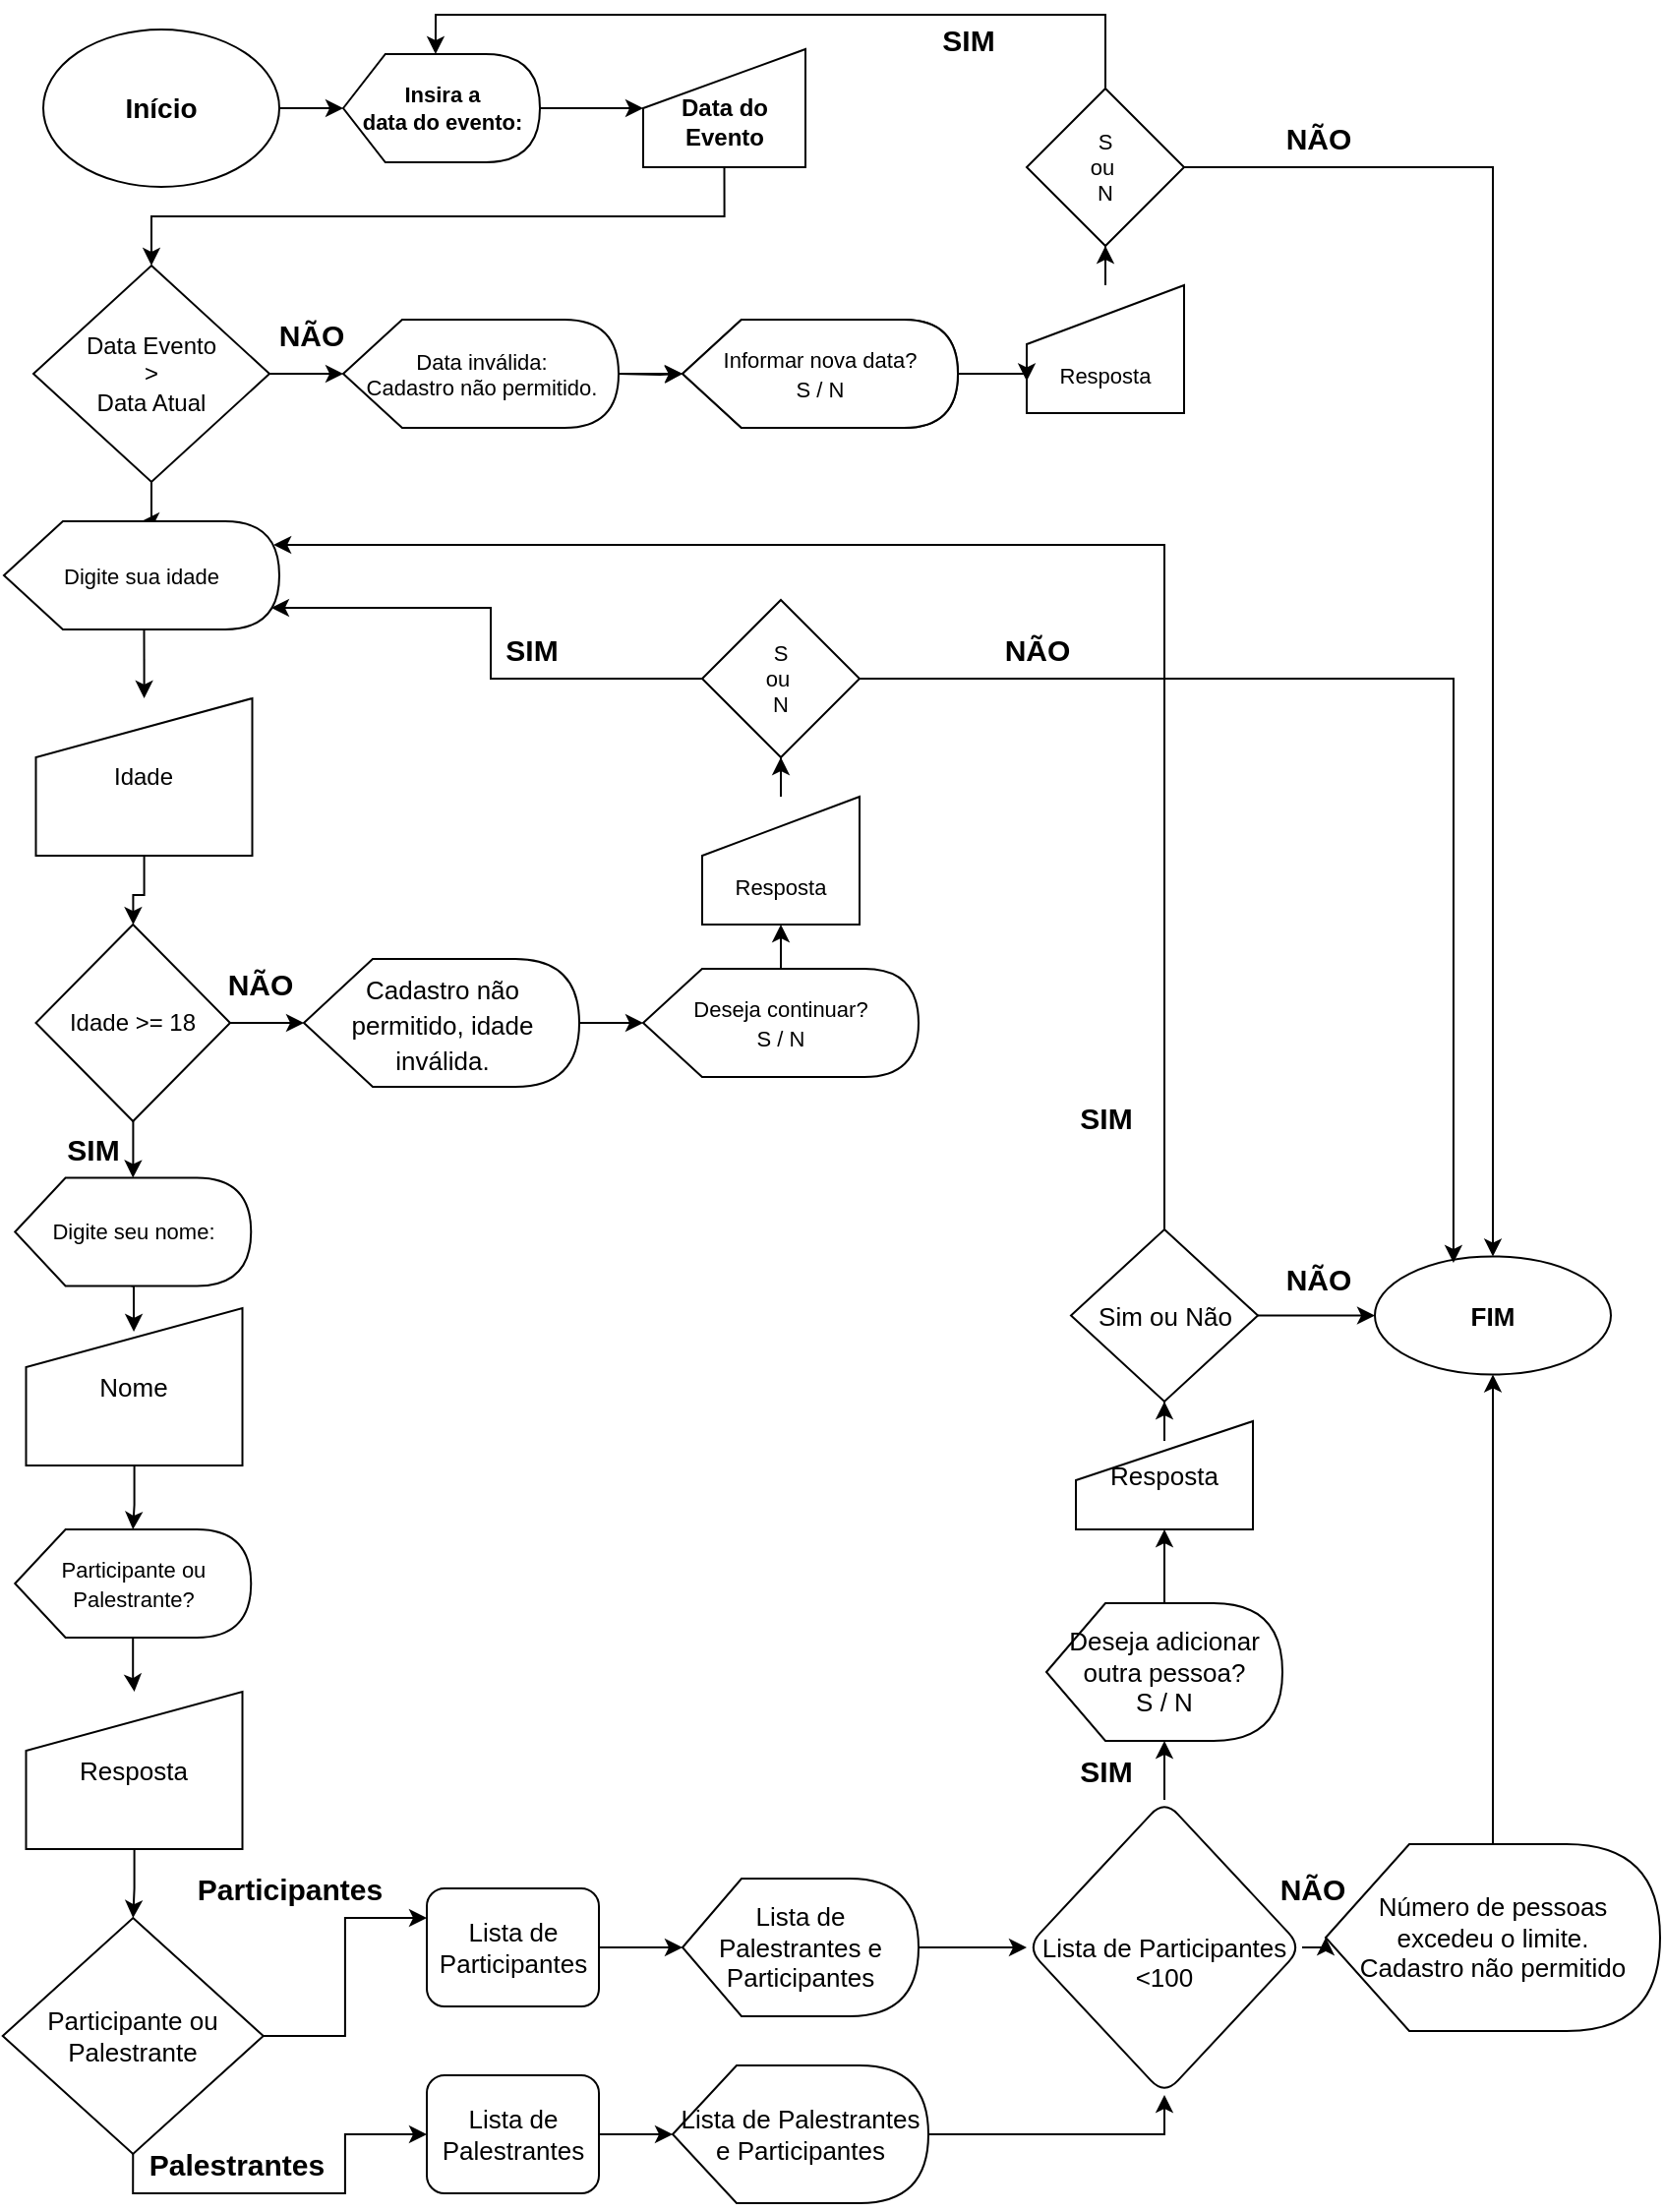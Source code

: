 <mxfile version="20.1.3" type="github">
  <diagram id="CLZ_mUbh_lc97_RH1fOl" name="Page-1">
    <mxGraphModel dx="1695" dy="450" grid="1" gridSize="10" guides="1" tooltips="1" connect="1" arrows="1" fold="1" page="1" pageScale="1" pageWidth="827" pageHeight="1169" math="0" shadow="0">
      <root>
        <mxCell id="0" />
        <mxCell id="1" parent="0" />
        <mxCell id="BffiYCmTZE-S72Ja-R60-3" value="" style="edgeStyle=orthogonalEdgeStyle;rounded=0;orthogonalLoop=1;jettySize=auto;html=1;" edge="1" parent="1" source="ORPVwj0204Dmcl4_nhYg-1" target="BffiYCmTZE-S72Ja-R60-1">
          <mxGeometry relative="1" as="geometry" />
        </mxCell>
        <mxCell id="ORPVwj0204Dmcl4_nhYg-1" value="&lt;font style=&quot;font-size: 14px;&quot;&gt;&lt;b&gt;Início&lt;/b&gt;&lt;/font&gt;" style="ellipse;whiteSpace=wrap;html=1;" parent="1" vertex="1">
          <mxGeometry x="5" y="30" width="120" height="80" as="geometry" />
        </mxCell>
        <mxCell id="BffiYCmTZE-S72Ja-R60-11" style="edgeStyle=orthogonalEdgeStyle;rounded=0;orthogonalLoop=1;jettySize=auto;html=1;exitX=0.5;exitY=1;exitDx=0;exitDy=0;fontSize=11;" edge="1" parent="1" source="jVJpN_7jHwU9q-nAfbNz-1" target="jVJpN_7jHwU9q-nAfbNz-3">
          <mxGeometry relative="1" as="geometry" />
        </mxCell>
        <mxCell id="jVJpN_7jHwU9q-nAfbNz-1" value="&lt;br&gt;&lt;b&gt;Data do Evento&lt;/b&gt;" style="shape=manualInput;whiteSpace=wrap;html=1;" parent="1" vertex="1">
          <mxGeometry x="310" y="40" width="82.5" height="60" as="geometry" />
        </mxCell>
        <mxCell id="BffiYCmTZE-S72Ja-R60-12" style="edgeStyle=orthogonalEdgeStyle;rounded=0;orthogonalLoop=1;jettySize=auto;html=1;exitX=1;exitY=0.5;exitDx=0;exitDy=0;fontSize=11;" edge="1" parent="1" source="jVJpN_7jHwU9q-nAfbNz-3" target="jVJpN_7jHwU9q-nAfbNz-5">
          <mxGeometry relative="1" as="geometry" />
        </mxCell>
        <mxCell id="BffiYCmTZE-S72Ja-R60-22" style="edgeStyle=orthogonalEdgeStyle;rounded=0;orthogonalLoop=1;jettySize=auto;html=1;exitX=0.5;exitY=1;exitDx=0;exitDy=0;fontSize=11;" edge="1" parent="1" source="jVJpN_7jHwU9q-nAfbNz-3" target="BffiYCmTZE-S72Ja-R60-21">
          <mxGeometry relative="1" as="geometry" />
        </mxCell>
        <mxCell id="jVJpN_7jHwU9q-nAfbNz-3" value="Data Evento&lt;br&gt;&amp;gt;&lt;br&gt;Data Atual" style="rhombus;whiteSpace=wrap;html=1;" parent="1" vertex="1">
          <mxGeometry y="150" width="120" height="110" as="geometry" />
        </mxCell>
        <mxCell id="BffiYCmTZE-S72Ja-R60-13" value="" style="edgeStyle=orthogonalEdgeStyle;rounded=0;orthogonalLoop=1;jettySize=auto;html=1;fontSize=11;" edge="1" parent="1" source="jVJpN_7jHwU9q-nAfbNz-5" target="BffiYCmTZE-S72Ja-R60-10">
          <mxGeometry relative="1" as="geometry" />
        </mxCell>
        <mxCell id="jVJpN_7jHwU9q-nAfbNz-5" value="&lt;div style=&quot;&quot;&gt;&lt;span style=&quot;font-size: 11px; background-color: initial;&quot;&gt;Data inválida:&lt;/span&gt;&lt;/div&gt;&lt;div style=&quot;font-size: 11px;&quot;&gt;&lt;span style=&quot;background-color: initial;&quot;&gt;&lt;font style=&quot;font-size: 11px;&quot;&gt;Cadastro não permitido.&lt;/font&gt;&lt;/span&gt;&lt;/div&gt;" style="shape=display;whiteSpace=wrap;html=1;align=center;size=0.214;rotation=0;" parent="1" vertex="1">
          <mxGeometry x="157.5" y="177.5" width="140" height="55" as="geometry" />
        </mxCell>
        <mxCell id="BffiYCmTZE-S72Ja-R60-16" value="" style="edgeStyle=orthogonalEdgeStyle;rounded=0;orthogonalLoop=1;jettySize=auto;html=1;fontSize=11;" edge="1" parent="1" source="jVJpN_7jHwU9q-nAfbNz-7" target="BffiYCmTZE-S72Ja-R60-15">
          <mxGeometry relative="1" as="geometry" />
        </mxCell>
        <mxCell id="jVJpN_7jHwU9q-nAfbNz-7" value="&lt;br&gt;&lt;br&gt;Resposta" style="shape=manualInput;whiteSpace=wrap;html=1;fontSize=11;" parent="1" vertex="1">
          <mxGeometry x="505" y="160" width="80" height="65" as="geometry" />
        </mxCell>
        <mxCell id="jVJpN_7jHwU9q-nAfbNz-14" value="&lt;span style=&quot;font-size: 15px;&quot;&gt;&lt;b&gt;NÃO&lt;/b&gt;&lt;/span&gt;" style="text;html=1;align=center;verticalAlign=middle;resizable=0;points=[];autosize=1;strokeColor=none;fillColor=none;fontSize=11;" parent="1" vertex="1">
          <mxGeometry x="111.25" y="170" width="60" height="30" as="geometry" />
        </mxCell>
        <mxCell id="jVJpN_7jHwU9q-nAfbNz-19" value="" style="edgeStyle=orthogonalEdgeStyle;rounded=0;orthogonalLoop=1;jettySize=auto;html=1;fontSize=15;" parent="1" source="jVJpN_7jHwU9q-nAfbNz-16" target="jVJpN_7jHwU9q-nAfbNz-18" edge="1">
          <mxGeometry relative="1" as="geometry" />
        </mxCell>
        <mxCell id="jVJpN_7jHwU9q-nAfbNz-16" value="Idade" style="shape=manualInput;whiteSpace=wrap;html=1;" parent="1" vertex="1">
          <mxGeometry x="1.25" y="370" width="110" height="80" as="geometry" />
        </mxCell>
        <mxCell id="BffiYCmTZE-S72Ja-R60-24" style="edgeStyle=orthogonalEdgeStyle;rounded=0;orthogonalLoop=1;jettySize=auto;html=1;fontSize=11;" edge="1" parent="1" source="jVJpN_7jHwU9q-nAfbNz-18" target="jVJpN_7jHwU9q-nAfbNz-20">
          <mxGeometry relative="1" as="geometry" />
        </mxCell>
        <mxCell id="BffiYCmTZE-S72Ja-R60-47" value="" style="edgeStyle=orthogonalEdgeStyle;rounded=0;orthogonalLoop=1;jettySize=auto;html=1;fontSize=11;" edge="1" parent="1" source="jVJpN_7jHwU9q-nAfbNz-18" target="BffiYCmTZE-S72Ja-R60-46">
          <mxGeometry relative="1" as="geometry" />
        </mxCell>
        <mxCell id="jVJpN_7jHwU9q-nAfbNz-18" value="Idade &amp;gt;= 18" style="rhombus;whiteSpace=wrap;html=1;" parent="1" vertex="1">
          <mxGeometry x="1.25" y="485" width="98.75" height="100" as="geometry" />
        </mxCell>
        <mxCell id="BffiYCmTZE-S72Ja-R60-40" value="" style="edgeStyle=orthogonalEdgeStyle;rounded=0;orthogonalLoop=1;jettySize=auto;html=1;fontSize=11;" edge="1" parent="1" source="jVJpN_7jHwU9q-nAfbNz-20" target="BffiYCmTZE-S72Ja-R60-39">
          <mxGeometry relative="1" as="geometry" />
        </mxCell>
        <mxCell id="jVJpN_7jHwU9q-nAfbNz-20" value="&lt;font style=&quot;font-size: 13px;&quot;&gt;Cadastro não permitido, idade inválida.&lt;/font&gt;" style="shape=display;whiteSpace=wrap;html=1;fontSize=15;align=center;" parent="1" vertex="1">
          <mxGeometry x="137.5" y="502.5" width="140" height="65" as="geometry" />
        </mxCell>
        <mxCell id="jVJpN_7jHwU9q-nAfbNz-22" value="&lt;span style=&quot;font-size: 15px;&quot;&gt;&lt;b&gt;NÃO&lt;/b&gt;&lt;/span&gt;" style="text;html=1;align=center;verticalAlign=middle;resizable=0;points=[];autosize=1;strokeColor=none;fillColor=none;fontSize=11;" parent="1" vertex="1">
          <mxGeometry x="622.5" y="650" width="60" height="30" as="geometry" />
        </mxCell>
        <mxCell id="BffiYCmTZE-S72Ja-R60-50" value="" style="edgeStyle=orthogonalEdgeStyle;rounded=0;orthogonalLoop=1;jettySize=auto;html=1;fontSize=11;" edge="1" parent="1" source="jVJpN_7jHwU9q-nAfbNz-34" target="BffiYCmTZE-S72Ja-R60-49">
          <mxGeometry relative="1" as="geometry" />
        </mxCell>
        <mxCell id="jVJpN_7jHwU9q-nAfbNz-34" value="Nome" style="shape=manualInput;whiteSpace=wrap;html=1;fontSize=13;" parent="1" vertex="1">
          <mxGeometry x="-3.75" y="680" width="110" height="80" as="geometry" />
        </mxCell>
        <mxCell id="jVJpN_7jHwU9q-nAfbNz-83" value="" style="edgeStyle=orthogonalEdgeStyle;rounded=0;orthogonalLoop=1;jettySize=auto;html=1;fontSize=13;" parent="1" source="jVJpN_7jHwU9q-nAfbNz-36" target="jVJpN_7jHwU9q-nAfbNz-38" edge="1">
          <mxGeometry relative="1" as="geometry" />
        </mxCell>
        <mxCell id="jVJpN_7jHwU9q-nAfbNz-36" value="Resposta" style="shape=manualInput;whiteSpace=wrap;html=1;fontSize=13;" parent="1" vertex="1">
          <mxGeometry x="-3.75" y="875" width="110" height="80" as="geometry" />
        </mxCell>
        <mxCell id="BffiYCmTZE-S72Ja-R60-55" style="edgeStyle=orthogonalEdgeStyle;rounded=0;orthogonalLoop=1;jettySize=auto;html=1;exitX=1;exitY=0.5;exitDx=0;exitDy=0;entryX=0;entryY=0.25;entryDx=0;entryDy=0;fontSize=11;" edge="1" parent="1" source="jVJpN_7jHwU9q-nAfbNz-38" target="jVJpN_7jHwU9q-nAfbNz-81">
          <mxGeometry relative="1" as="geometry" />
        </mxCell>
        <mxCell id="BffiYCmTZE-S72Ja-R60-56" style="edgeStyle=orthogonalEdgeStyle;rounded=0;orthogonalLoop=1;jettySize=auto;html=1;exitX=0.5;exitY=1;exitDx=0;exitDy=0;entryX=0;entryY=0.5;entryDx=0;entryDy=0;fontSize=11;" edge="1" parent="1" source="jVJpN_7jHwU9q-nAfbNz-38" target="jVJpN_7jHwU9q-nAfbNz-40">
          <mxGeometry relative="1" as="geometry" />
        </mxCell>
        <mxCell id="jVJpN_7jHwU9q-nAfbNz-38" value="Participante ou Palestrante" style="rhombus;whiteSpace=wrap;html=1;fontSize=13;" parent="1" vertex="1">
          <mxGeometry x="-15.62" y="990" width="132.5" height="120" as="geometry" />
        </mxCell>
        <mxCell id="BffiYCmTZE-S72Ja-R60-57" value="" style="edgeStyle=orthogonalEdgeStyle;rounded=0;orthogonalLoop=1;jettySize=auto;html=1;fontSize=11;" edge="1" parent="1" source="jVJpN_7jHwU9q-nAfbNz-40" target="jVJpN_7jHwU9q-nAfbNz-86">
          <mxGeometry relative="1" as="geometry" />
        </mxCell>
        <mxCell id="jVJpN_7jHwU9q-nAfbNz-40" value="Lista de Palestrantes" style="rounded=1;whiteSpace=wrap;html=1;fontSize=13;" parent="1" vertex="1">
          <mxGeometry x="200" y="1070" width="87.5" height="60" as="geometry" />
        </mxCell>
        <mxCell id="jVJpN_7jHwU9q-nAfbNz-63" value="" style="edgeStyle=orthogonalEdgeStyle;rounded=0;orthogonalLoop=1;jettySize=auto;html=1;fontSize=13;startArrow=none;" parent="1" source="BffiYCmTZE-S72Ja-R60-60" target="jVJpN_7jHwU9q-nAfbNz-62" edge="1">
          <mxGeometry relative="1" as="geometry" />
        </mxCell>
        <mxCell id="jVJpN_7jHwU9q-nAfbNz-74" style="edgeStyle=orthogonalEdgeStyle;rounded=0;orthogonalLoop=1;jettySize=auto;html=1;exitX=1;exitY=0.5;exitDx=0;exitDy=0;entryX=0;entryY=0.5;entryDx=0;entryDy=0;entryPerimeter=0;fontSize=13;" parent="1" source="jVJpN_7jHwU9q-nAfbNz-59" target="jVJpN_7jHwU9q-nAfbNz-73" edge="1">
          <mxGeometry relative="1" as="geometry" />
        </mxCell>
        <mxCell id="BffiYCmTZE-S72Ja-R60-62" value="" style="edgeStyle=orthogonalEdgeStyle;rounded=0;orthogonalLoop=1;jettySize=auto;html=1;fontSize=11;" edge="1" parent="1" source="jVJpN_7jHwU9q-nAfbNz-59" target="BffiYCmTZE-S72Ja-R60-60">
          <mxGeometry relative="1" as="geometry" />
        </mxCell>
        <mxCell id="jVJpN_7jHwU9q-nAfbNz-59" value="&lt;br&gt;Lista de Participantes&lt;br&gt;&amp;lt;100" style="rhombus;whiteSpace=wrap;html=1;fontSize=13;rounded=1;" parent="1" vertex="1">
          <mxGeometry x="505" y="930" width="140" height="150" as="geometry" />
        </mxCell>
        <mxCell id="jVJpN_7jHwU9q-nAfbNz-66" value="" style="edgeStyle=orthogonalEdgeStyle;rounded=0;orthogonalLoop=1;jettySize=auto;html=1;fontSize=13;" parent="1" source="jVJpN_7jHwU9q-nAfbNz-62" target="jVJpN_7jHwU9q-nAfbNz-65" edge="1">
          <mxGeometry relative="1" as="geometry" />
        </mxCell>
        <mxCell id="jVJpN_7jHwU9q-nAfbNz-62" value="Resposta" style="shape=manualInput;whiteSpace=wrap;html=1;fontSize=13;" parent="1" vertex="1">
          <mxGeometry x="530" y="737.5" width="90" height="55" as="geometry" />
        </mxCell>
        <mxCell id="jVJpN_7jHwU9q-nAfbNz-94" value="" style="edgeStyle=orthogonalEdgeStyle;rounded=0;orthogonalLoop=1;jettySize=auto;html=1;fontSize=13;" parent="1" source="jVJpN_7jHwU9q-nAfbNz-65" target="jVJpN_7jHwU9q-nAfbNz-93" edge="1">
          <mxGeometry relative="1" as="geometry" />
        </mxCell>
        <mxCell id="BffiYCmTZE-S72Ja-R60-63" style="edgeStyle=orthogonalEdgeStyle;rounded=0;orthogonalLoop=1;jettySize=auto;html=1;exitX=0.5;exitY=0;exitDx=0;exitDy=0;fontSize=11;entryX=0.979;entryY=0.218;entryDx=0;entryDy=0;entryPerimeter=0;" edge="1" parent="1" source="jVJpN_7jHwU9q-nAfbNz-65" target="BffiYCmTZE-S72Ja-R60-21">
          <mxGeometry relative="1" as="geometry">
            <mxPoint x="575" y="264" as="targetPoint" />
            <Array as="points">
              <mxPoint x="575" y="292" />
            </Array>
          </mxGeometry>
        </mxCell>
        <mxCell id="jVJpN_7jHwU9q-nAfbNz-65" value="Sim ou Não" style="rhombus;whiteSpace=wrap;html=1;fontSize=13;" parent="1" vertex="1">
          <mxGeometry x="527.5" y="640" width="95" height="87.5" as="geometry" />
        </mxCell>
        <mxCell id="jVJpN_7jHwU9q-nAfbNz-95" style="edgeStyle=orthogonalEdgeStyle;rounded=0;orthogonalLoop=1;jettySize=auto;html=1;entryX=0.5;entryY=1;entryDx=0;entryDy=0;fontSize=13;" parent="1" source="jVJpN_7jHwU9q-nAfbNz-73" target="jVJpN_7jHwU9q-nAfbNz-93" edge="1">
          <mxGeometry relative="1" as="geometry" />
        </mxCell>
        <mxCell id="jVJpN_7jHwU9q-nAfbNz-73" value="Número de pessoas excedeu o limite.&lt;br&gt;Cadastro não permitido" style="shape=display;whiteSpace=wrap;html=1;fontSize=13;" parent="1" vertex="1">
          <mxGeometry x="657" y="952.5" width="170" height="95" as="geometry" />
        </mxCell>
        <mxCell id="jVJpN_7jHwU9q-nAfbNz-75" style="edgeStyle=orthogonalEdgeStyle;rounded=0;orthogonalLoop=1;jettySize=auto;html=1;exitX=0.5;exitY=1;exitDx=0;exitDy=0;fontSize=13;" parent="1" edge="1">
          <mxGeometry relative="1" as="geometry">
            <mxPoint x="237.5" y="920" as="sourcePoint" />
            <mxPoint x="237.5" y="920" as="targetPoint" />
          </mxGeometry>
        </mxCell>
        <mxCell id="jVJpN_7jHwU9q-nAfbNz-107" value="" style="edgeStyle=orthogonalEdgeStyle;rounded=0;orthogonalLoop=1;jettySize=auto;html=1;fontSize=13;" parent="1" source="jVJpN_7jHwU9q-nAfbNz-81" target="jVJpN_7jHwU9q-nAfbNz-90" edge="1">
          <mxGeometry relative="1" as="geometry" />
        </mxCell>
        <mxCell id="jVJpN_7jHwU9q-nAfbNz-81" value="Lista de Participantes" style="rounded=1;whiteSpace=wrap;html=1;fontSize=13;" parent="1" vertex="1">
          <mxGeometry x="200" y="975" width="87.5" height="60" as="geometry" />
        </mxCell>
        <mxCell id="BffiYCmTZE-S72Ja-R60-59" style="edgeStyle=orthogonalEdgeStyle;rounded=0;orthogonalLoop=1;jettySize=auto;html=1;exitX=1;exitY=0.5;exitDx=0;exitDy=0;exitPerimeter=0;entryX=0.5;entryY=1;entryDx=0;entryDy=0;fontSize=11;" edge="1" parent="1" source="jVJpN_7jHwU9q-nAfbNz-86" target="jVJpN_7jHwU9q-nAfbNz-59">
          <mxGeometry relative="1" as="geometry" />
        </mxCell>
        <mxCell id="jVJpN_7jHwU9q-nAfbNz-86" value="Lista de Palestrantes e Participantes" style="shape=display;whiteSpace=wrap;html=1;fontSize=13;" parent="1" vertex="1">
          <mxGeometry x="325" y="1065" width="130" height="70" as="geometry" />
        </mxCell>
        <mxCell id="jVJpN_7jHwU9q-nAfbNz-92" value="" style="edgeStyle=orthogonalEdgeStyle;rounded=0;orthogonalLoop=1;jettySize=auto;html=1;fontSize=13;" parent="1" source="jVJpN_7jHwU9q-nAfbNz-90" target="jVJpN_7jHwU9q-nAfbNz-59" edge="1">
          <mxGeometry relative="1" as="geometry" />
        </mxCell>
        <mxCell id="jVJpN_7jHwU9q-nAfbNz-90" value="Lista de Palestrantes e Participantes" style="shape=display;whiteSpace=wrap;html=1;fontSize=13;" parent="1" vertex="1">
          <mxGeometry x="330" y="970" width="120" height="70" as="geometry" />
        </mxCell>
        <mxCell id="jVJpN_7jHwU9q-nAfbNz-93" value="&lt;b&gt;FIM&lt;/b&gt;" style="ellipse;whiteSpace=wrap;html=1;fontSize=13;" parent="1" vertex="1">
          <mxGeometry x="682" y="653.75" width="120" height="60" as="geometry" />
        </mxCell>
        <mxCell id="jVJpN_7jHwU9q-nAfbNz-98" value="&lt;b&gt;&lt;font style=&quot;font-size: 15px;&quot;&gt;SIM&lt;/font&gt;&lt;/b&gt;" style="text;html=1;align=center;verticalAlign=middle;resizable=0;points=[];autosize=1;strokeColor=none;fillColor=none;fontSize=11;" parent="1" vertex="1">
          <mxGeometry x="227.5" y="330" width="50" height="30" as="geometry" />
        </mxCell>
        <mxCell id="jVJpN_7jHwU9q-nAfbNz-100" value="&lt;b&gt;&lt;font style=&quot;font-size: 15px;&quot;&gt;SIM&lt;/font&gt;&lt;/b&gt;" style="text;html=1;align=center;verticalAlign=middle;resizable=0;points=[];autosize=1;strokeColor=none;fillColor=none;fontSize=11;" parent="1" vertex="1">
          <mxGeometry x="520" y="567.5" width="50" height="30" as="geometry" />
        </mxCell>
        <mxCell id="jVJpN_7jHwU9q-nAfbNz-101" value="&lt;span style=&quot;font-size: 15px;&quot;&gt;&lt;b&gt;NÃO&lt;/b&gt;&lt;/span&gt;" style="text;html=1;align=center;verticalAlign=middle;resizable=0;points=[];autosize=1;strokeColor=none;fillColor=none;fontSize=11;" parent="1" vertex="1">
          <mxGeometry x="85" y="500" width="60" height="30" as="geometry" />
        </mxCell>
        <mxCell id="jVJpN_7jHwU9q-nAfbNz-102" value="&lt;span style=&quot;font-size: 15px;&quot;&gt;&lt;b&gt;Participantes&lt;br&gt;&lt;/b&gt;&lt;/span&gt;" style="text;html=1;align=center;verticalAlign=middle;resizable=0;points=[];autosize=1;strokeColor=none;fillColor=none;fontSize=11;" parent="1" vertex="1">
          <mxGeometry x="70" y="960" width="120" height="30" as="geometry" />
        </mxCell>
        <mxCell id="jVJpN_7jHwU9q-nAfbNz-106" value="&lt;span style=&quot;font-size: 15px;&quot;&gt;&lt;b&gt;Palestrantes&lt;br&gt;&lt;/b&gt;&lt;/span&gt;" style="text;html=1;align=center;verticalAlign=middle;resizable=0;points=[];autosize=1;strokeColor=none;fillColor=none;fontSize=11;" parent="1" vertex="1">
          <mxGeometry x="47.5" y="1100" width="110" height="30" as="geometry" />
        </mxCell>
        <mxCell id="jVJpN_7jHwU9q-nAfbNz-108" value="&lt;b&gt;&lt;font style=&quot;font-size: 15px;&quot;&gt;SIM&lt;/font&gt;&lt;/b&gt;" style="text;html=1;align=center;verticalAlign=middle;resizable=0;points=[];autosize=1;strokeColor=none;fillColor=none;fontSize=11;" parent="1" vertex="1">
          <mxGeometry x="520" y="900" width="50" height="30" as="geometry" />
        </mxCell>
        <mxCell id="jVJpN_7jHwU9q-nAfbNz-109" value="&lt;span style=&quot;font-size: 15px;&quot;&gt;&lt;b&gt;NÃO&lt;/b&gt;&lt;/span&gt;" style="text;html=1;align=center;verticalAlign=middle;resizable=0;points=[];autosize=1;strokeColor=none;fillColor=none;fontSize=11;" parent="1" vertex="1">
          <mxGeometry x="620" y="960" width="60" height="30" as="geometry" />
        </mxCell>
        <mxCell id="BffiYCmTZE-S72Ja-R60-4" value="" style="edgeStyle=orthogonalEdgeStyle;rounded=0;orthogonalLoop=1;jettySize=auto;html=1;" edge="1" parent="1" source="BffiYCmTZE-S72Ja-R60-1" target="jVJpN_7jHwU9q-nAfbNz-1">
          <mxGeometry relative="1" as="geometry" />
        </mxCell>
        <mxCell id="BffiYCmTZE-S72Ja-R60-1" value="&lt;b style=&quot;font-size: 11px;&quot;&gt;Insira a &lt;br style=&quot;font-size: 11px;&quot;&gt;data do evento:&lt;/b&gt;" style="shape=display;whiteSpace=wrap;html=1;align=center;size=0.214;fontSize=11;" vertex="1" parent="1">
          <mxGeometry x="157.5" y="42.5" width="100" height="55" as="geometry" />
        </mxCell>
        <mxCell id="BffiYCmTZE-S72Ja-R60-10" value="&lt;div style=&quot;&quot;&gt;&lt;span style=&quot;font-size: 11px;&quot;&gt;Informar nova data?&lt;/span&gt;&lt;/div&gt;&lt;div style=&quot;&quot;&gt;&lt;span style=&quot;font-size: 11px;&quot;&gt;S / N&lt;/span&gt;&lt;/div&gt;" style="shape=display;whiteSpace=wrap;html=1;align=center;size=0.214;rotation=0;" vertex="1" parent="1">
          <mxGeometry x="330" y="177.5" width="140" height="55" as="geometry" />
        </mxCell>
        <mxCell id="BffiYCmTZE-S72Ja-R60-17" style="edgeStyle=orthogonalEdgeStyle;rounded=0;orthogonalLoop=1;jettySize=auto;html=1;exitX=0.5;exitY=0;exitDx=0;exitDy=0;entryX=0;entryY=0;entryDx=46.964;entryDy=0;entryPerimeter=0;fontSize=11;" edge="1" parent="1" source="BffiYCmTZE-S72Ja-R60-15" target="BffiYCmTZE-S72Ja-R60-1">
          <mxGeometry relative="1" as="geometry" />
        </mxCell>
        <mxCell id="BffiYCmTZE-S72Ja-R60-19" style="edgeStyle=orthogonalEdgeStyle;rounded=0;orthogonalLoop=1;jettySize=auto;html=1;exitX=1;exitY=0.5;exitDx=0;exitDy=0;fontSize=11;" edge="1" parent="1" source="BffiYCmTZE-S72Ja-R60-15" target="jVJpN_7jHwU9q-nAfbNz-93">
          <mxGeometry relative="1" as="geometry">
            <mxPoint x="800" y="260" as="targetPoint" />
            <Array as="points">
              <mxPoint x="742" y="100" />
            </Array>
          </mxGeometry>
        </mxCell>
        <mxCell id="BffiYCmTZE-S72Ja-R60-15" value="S&lt;br&gt;ou&amp;nbsp;&lt;br&gt;N" style="rhombus;whiteSpace=wrap;html=1;fontSize=11;" vertex="1" parent="1">
          <mxGeometry x="505" y="60" width="80" height="80" as="geometry" />
        </mxCell>
        <mxCell id="BffiYCmTZE-S72Ja-R60-18" value="&lt;b&gt;&lt;font style=&quot;font-size: 15px;&quot;&gt;SIM&lt;/font&gt;&lt;/b&gt;" style="text;html=1;align=center;verticalAlign=middle;resizable=0;points=[];autosize=1;strokeColor=none;fillColor=none;fontSize=11;" vertex="1" parent="1">
          <mxGeometry x="450" y="20" width="50" height="30" as="geometry" />
        </mxCell>
        <mxCell id="BffiYCmTZE-S72Ja-R60-20" value="&lt;span style=&quot;font-size: 15px;&quot;&gt;&lt;b&gt;NÃO&lt;/b&gt;&lt;/span&gt;" style="text;html=1;align=center;verticalAlign=middle;resizable=0;points=[];autosize=1;strokeColor=none;fillColor=none;fontSize=11;" vertex="1" parent="1">
          <mxGeometry x="622.5" y="70" width="60" height="30" as="geometry" />
        </mxCell>
        <mxCell id="BffiYCmTZE-S72Ja-R60-23" style="edgeStyle=orthogonalEdgeStyle;rounded=0;orthogonalLoop=1;jettySize=auto;html=1;exitX=0;exitY=0;exitDx=71.25;exitDy=55;exitPerimeter=0;fontSize=11;" edge="1" parent="1" source="BffiYCmTZE-S72Ja-R60-21" target="jVJpN_7jHwU9q-nAfbNz-16">
          <mxGeometry relative="1" as="geometry" />
        </mxCell>
        <mxCell id="BffiYCmTZE-S72Ja-R60-21" value="&lt;div style=&quot;&quot;&gt;&lt;span style=&quot;font-size: 11px;&quot;&gt;Digite sua idade&lt;/span&gt;&lt;/div&gt;" style="shape=display;whiteSpace=wrap;html=1;align=center;size=0.214;rotation=0;" vertex="1" parent="1">
          <mxGeometry x="-15" y="280" width="140" height="55" as="geometry" />
        </mxCell>
        <mxCell id="BffiYCmTZE-S72Ja-R60-27" value="" style="edgeStyle=orthogonalEdgeStyle;rounded=0;orthogonalLoop=1;jettySize=auto;html=1;fontSize=11;" edge="1" target="BffiYCmTZE-S72Ja-R60-28" parent="1">
          <mxGeometry relative="1" as="geometry">
            <mxPoint x="297.5" y="205" as="sourcePoint" />
          </mxGeometry>
        </mxCell>
        <mxCell id="BffiYCmTZE-S72Ja-R60-43" style="edgeStyle=orthogonalEdgeStyle;rounded=0;orthogonalLoop=1;jettySize=auto;html=1;exitX=1;exitY=0.5;exitDx=0;exitDy=0;exitPerimeter=0;entryX=0;entryY=0.75;entryDx=0;entryDy=0;fontSize=11;" edge="1" parent="1" source="BffiYCmTZE-S72Ja-R60-28" target="jVJpN_7jHwU9q-nAfbNz-7">
          <mxGeometry relative="1" as="geometry" />
        </mxCell>
        <mxCell id="BffiYCmTZE-S72Ja-R60-28" value="&lt;div style=&quot;&quot;&gt;&lt;span style=&quot;font-size: 11px;&quot;&gt;Informar nova data?&lt;/span&gt;&lt;/div&gt;&lt;div style=&quot;&quot;&gt;&lt;span style=&quot;font-size: 11px;&quot;&gt;S / N&lt;/span&gt;&lt;/div&gt;" style="shape=display;whiteSpace=wrap;html=1;align=center;size=0.214;rotation=0;" vertex="1" parent="1">
          <mxGeometry x="330" y="177.5" width="140" height="55" as="geometry" />
        </mxCell>
        <mxCell id="BffiYCmTZE-S72Ja-R60-44" value="" style="edgeStyle=orthogonalEdgeStyle;rounded=0;orthogonalLoop=1;jettySize=auto;html=1;fontSize=11;" edge="1" parent="1" source="BffiYCmTZE-S72Ja-R60-33" target="BffiYCmTZE-S72Ja-R60-36">
          <mxGeometry relative="1" as="geometry" />
        </mxCell>
        <mxCell id="BffiYCmTZE-S72Ja-R60-33" value="&lt;br&gt;&lt;br&gt;Resposta" style="shape=manualInput;whiteSpace=wrap;html=1;fontSize=11;" vertex="1" parent="1">
          <mxGeometry x="340" y="420" width="80" height="65" as="geometry" />
        </mxCell>
        <mxCell id="BffiYCmTZE-S72Ja-R60-34" value="" style="edgeStyle=orthogonalEdgeStyle;rounded=0;orthogonalLoop=1;jettySize=auto;html=1;fontSize=11;" edge="1" parent="1" target="BffiYCmTZE-S72Ja-R60-33">
          <mxGeometry relative="1" as="geometry">
            <mxPoint x="445.54" y="527.5" as="sourcePoint" />
          </mxGeometry>
        </mxCell>
        <mxCell id="BffiYCmTZE-S72Ja-R60-45" style="edgeStyle=orthogonalEdgeStyle;rounded=0;orthogonalLoop=1;jettySize=auto;html=1;exitX=0;exitY=0.5;exitDx=0;exitDy=0;fontSize=11;entryX=0.971;entryY=0.8;entryDx=0;entryDy=0;entryPerimeter=0;" edge="1" parent="1" source="BffiYCmTZE-S72Ja-R60-36" target="BffiYCmTZE-S72Ja-R60-21">
          <mxGeometry relative="1" as="geometry">
            <mxPoint x="150" y="320" as="targetPoint" />
          </mxGeometry>
        </mxCell>
        <mxCell id="BffiYCmTZE-S72Ja-R60-65" style="edgeStyle=orthogonalEdgeStyle;rounded=0;orthogonalLoop=1;jettySize=auto;html=1;exitX=1;exitY=0.5;exitDx=0;exitDy=0;fontSize=11;entryX=0.333;entryY=0.054;entryDx=0;entryDy=0;entryPerimeter=0;" edge="1" parent="1" source="BffiYCmTZE-S72Ja-R60-36" target="jVJpN_7jHwU9q-nAfbNz-93">
          <mxGeometry relative="1" as="geometry">
            <mxPoint x="720" y="360" as="targetPoint" />
          </mxGeometry>
        </mxCell>
        <mxCell id="BffiYCmTZE-S72Ja-R60-36" value="S&lt;br&gt;ou&amp;nbsp;&lt;br&gt;N" style="rhombus;whiteSpace=wrap;html=1;fontSize=11;" vertex="1" parent="1">
          <mxGeometry x="340" y="320" width="80" height="80" as="geometry" />
        </mxCell>
        <mxCell id="BffiYCmTZE-S72Ja-R60-39" value="&lt;div style=&quot;&quot;&gt;&lt;span style=&quot;font-size: 11px; background-color: initial;&quot;&gt;Deseja continuar?&lt;/span&gt;&lt;/div&gt;&lt;div style=&quot;&quot;&gt;&lt;span style=&quot;font-size: 11px; background-color: initial;&quot;&gt;S / N&lt;/span&gt;&lt;br&gt;&lt;/div&gt;" style="shape=display;whiteSpace=wrap;html=1;align=center;size=0.214;rotation=0;" vertex="1" parent="1">
          <mxGeometry x="310" y="507.5" width="140" height="55" as="geometry" />
        </mxCell>
        <mxCell id="BffiYCmTZE-S72Ja-R60-48" style="edgeStyle=orthogonalEdgeStyle;rounded=0;orthogonalLoop=1;jettySize=auto;html=1;exitX=0;exitY=0;exitDx=59.107;exitDy=55;exitPerimeter=0;entryX=0.498;entryY=0.15;entryDx=0;entryDy=0;entryPerimeter=0;fontSize=11;" edge="1" parent="1" source="BffiYCmTZE-S72Ja-R60-46" target="jVJpN_7jHwU9q-nAfbNz-34">
          <mxGeometry relative="1" as="geometry" />
        </mxCell>
        <mxCell id="BffiYCmTZE-S72Ja-R60-46" value="&lt;div style=&quot;&quot;&gt;&lt;span style=&quot;font-size: 11px;&quot;&gt;Digite seu nome:&lt;/span&gt;&lt;/div&gt;" style="shape=display;whiteSpace=wrap;html=1;align=center;size=0.214;rotation=0;" vertex="1" parent="1">
          <mxGeometry x="-9.37" y="613.75" width="120" height="55" as="geometry" />
        </mxCell>
        <mxCell id="BffiYCmTZE-S72Ja-R60-53" value="" style="edgeStyle=orthogonalEdgeStyle;rounded=0;orthogonalLoop=1;jettySize=auto;html=1;fontSize=11;" edge="1" parent="1" source="BffiYCmTZE-S72Ja-R60-49" target="jVJpN_7jHwU9q-nAfbNz-36">
          <mxGeometry relative="1" as="geometry" />
        </mxCell>
        <mxCell id="BffiYCmTZE-S72Ja-R60-49" value="&lt;div style=&quot;&quot;&gt;&lt;span style=&quot;font-size: 11px;&quot;&gt;Participante ou Palestrante?&lt;/span&gt;&lt;/div&gt;" style="shape=display;whiteSpace=wrap;html=1;align=center;size=0.214;rotation=0;" vertex="1" parent="1">
          <mxGeometry x="-9.37" y="792.5" width="120" height="55" as="geometry" />
        </mxCell>
        <mxCell id="BffiYCmTZE-S72Ja-R60-60" value="Deseja adicionar outra pessoa?&lt;br&gt;S / N" style="shape=display;whiteSpace=wrap;html=1;fontSize=13;" vertex="1" parent="1">
          <mxGeometry x="515" y="830" width="120" height="70" as="geometry" />
        </mxCell>
        <mxCell id="BffiYCmTZE-S72Ja-R60-64" value="&lt;b&gt;&lt;font style=&quot;font-size: 15px;&quot;&gt;SIM&lt;/font&gt;&lt;/b&gt;" style="text;html=1;align=center;verticalAlign=middle;resizable=0;points=[];autosize=1;strokeColor=none;fillColor=none;fontSize=11;" vertex="1" parent="1">
          <mxGeometry x="5" y="583.75" width="50" height="30" as="geometry" />
        </mxCell>
        <mxCell id="BffiYCmTZE-S72Ja-R60-66" value="&lt;span style=&quot;font-size: 15px;&quot;&gt;&lt;b&gt;NÃO&lt;/b&gt;&lt;/span&gt;" style="text;html=1;align=center;verticalAlign=middle;resizable=0;points=[];autosize=1;strokeColor=none;fillColor=none;fontSize=11;" vertex="1" parent="1">
          <mxGeometry x="480" y="330" width="60" height="30" as="geometry" />
        </mxCell>
      </root>
    </mxGraphModel>
  </diagram>
</mxfile>
